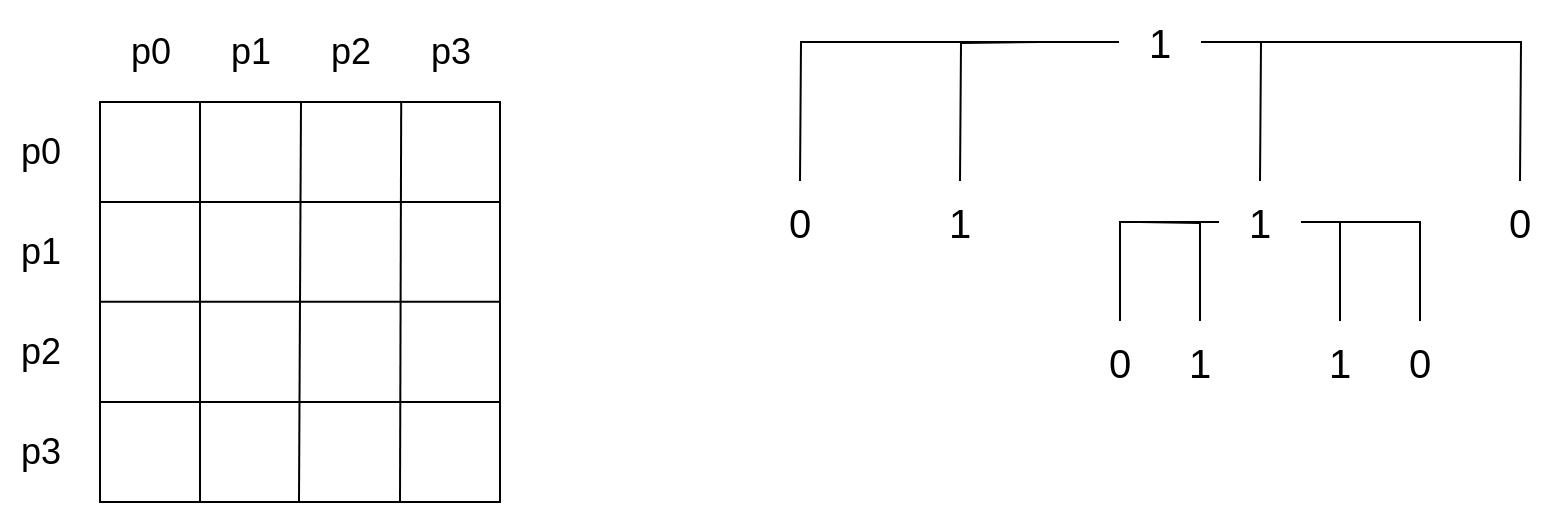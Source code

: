 <mxfile version="25.0.1">
  <diagram name="Page-1" id="Z6k4jW-QBUbc_f2WaPmU">
    <mxGraphModel dx="1388" dy="334" grid="1" gridSize="10" guides="1" tooltips="1" connect="1" arrows="1" fold="1" page="1" pageScale="1" pageWidth="850" pageHeight="1100" math="0" shadow="0">
      <root>
        <mxCell id="0" />
        <mxCell id="1" parent="0" />
        <mxCell id="xWaIrbfhw9UBgd3ar35P-1" value="" style="rounded=0;whiteSpace=wrap;html=1;" parent="1" vertex="1">
          <mxGeometry x="30" y="110" width="200" height="200" as="geometry" />
        </mxCell>
        <mxCell id="xWaIrbfhw9UBgd3ar35P-3" value="" style="endArrow=none;html=1;rounded=0;exitX=0.25;exitY=1;exitDx=0;exitDy=0;entryX=0.25;entryY=0;entryDx=0;entryDy=0;" parent="1" edge="1">
          <mxGeometry width="50" height="50" relative="1" as="geometry">
            <mxPoint x="80" y="310" as="sourcePoint" />
            <mxPoint x="80" y="110" as="targetPoint" />
          </mxGeometry>
        </mxCell>
        <mxCell id="xWaIrbfhw9UBgd3ar35P-5" value="" style="endArrow=none;html=1;rounded=0;exitX=0.797;exitY=1.002;exitDx=0;exitDy=0;entryX=0.25;entryY=0;entryDx=0;entryDy=0;exitPerimeter=0;" parent="1" edge="1">
          <mxGeometry width="50" height="50" relative="1" as="geometry">
            <mxPoint x="180.0" y="310" as="sourcePoint" />
            <mxPoint x="180.6" y="109.6" as="targetPoint" />
          </mxGeometry>
        </mxCell>
        <mxCell id="xWaIrbfhw9UBgd3ar35P-6" value="" style="endArrow=none;html=1;rounded=0;exitX=0.797;exitY=1.002;exitDx=0;exitDy=0;entryX=0.25;entryY=0;entryDx=0;entryDy=0;exitPerimeter=0;" parent="1" edge="1">
          <mxGeometry width="50" height="50" relative="1" as="geometry">
            <mxPoint x="129.5" y="310" as="sourcePoint" />
            <mxPoint x="130.5" y="110" as="targetPoint" />
          </mxGeometry>
        </mxCell>
        <mxCell id="xWaIrbfhw9UBgd3ar35P-8" value="" style="endArrow=none;html=1;rounded=0;exitX=0;exitY=0.25;exitDx=0;exitDy=0;entryX=1;entryY=0.25;entryDx=0;entryDy=0;" parent="1" source="xWaIrbfhw9UBgd3ar35P-1" target="xWaIrbfhw9UBgd3ar35P-1" edge="1">
          <mxGeometry width="50" height="50" relative="1" as="geometry">
            <mxPoint x="190.0" y="320" as="sourcePoint" />
            <mxPoint x="190.6" y="119.6" as="targetPoint" />
          </mxGeometry>
        </mxCell>
        <mxCell id="xWaIrbfhw9UBgd3ar35P-10" value="" style="endArrow=none;html=1;rounded=0;exitX=0;exitY=0.25;exitDx=0;exitDy=0;entryX=1;entryY=0.25;entryDx=0;entryDy=0;" parent="1" edge="1">
          <mxGeometry width="50" height="50" relative="1" as="geometry">
            <mxPoint x="30" y="209.83" as="sourcePoint" />
            <mxPoint x="230" y="209.83" as="targetPoint" />
          </mxGeometry>
        </mxCell>
        <mxCell id="xWaIrbfhw9UBgd3ar35P-11" value="" style="endArrow=none;html=1;rounded=0;exitX=0;exitY=0.25;exitDx=0;exitDy=0;entryX=1;entryY=0.25;entryDx=0;entryDy=0;" parent="1" edge="1">
          <mxGeometry width="50" height="50" relative="1" as="geometry">
            <mxPoint x="30" y="260" as="sourcePoint" />
            <mxPoint x="230" y="260" as="targetPoint" />
          </mxGeometry>
        </mxCell>
        <mxCell id="xWaIrbfhw9UBgd3ar35P-24" value="" style="shape=image;html=1;verticalAlign=top;verticalLabelPosition=bottom;labelBackgroundColor=#ffffff;imageAspect=0;aspect=fixed;image=https://cdn0.iconfinder.com/data/icons/phosphor-bold-vol-3-1/256/number-one-duotone-128.png" parent="1" vertex="1">
          <mxGeometry x="190" y="170" width="30" height="30" as="geometry" />
        </mxCell>
        <mxCell id="xWaIrbfhw9UBgd3ar35P-27" value="" style="shape=image;html=1;verticalAlign=top;verticalLabelPosition=bottom;labelBackgroundColor=#ffffff;imageAspect=0;aspect=fixed;image=https://cdn0.iconfinder.com/data/icons/phosphor-bold-vol-3-1/256/number-one-duotone-128.png" parent="1" vertex="1">
          <mxGeometry x="40" y="270" width="30" height="30" as="geometry" />
        </mxCell>
        <mxCell id="xWaIrbfhw9UBgd3ar35P-36" value="" style="shape=image;html=1;verticalAlign=top;verticalLabelPosition=bottom;labelBackgroundColor=#ffffff;imageAspect=0;aspect=fixed;image=https://cdn0.iconfinder.com/data/icons/phosphor-fill-vol-3/256/number-zero-fill-128.png" parent="1" vertex="1">
          <mxGeometry x="90" y="120" width="30" height="30" as="geometry" />
        </mxCell>
        <mxCell id="xWaIrbfhw9UBgd3ar35P-54" value="" style="shape=image;html=1;verticalAlign=top;verticalLabelPosition=bottom;labelBackgroundColor=#ffffff;imageAspect=0;aspect=fixed;image=https://cdn0.iconfinder.com/data/icons/phosphor-fill-vol-3/256/number-zero-fill-128.png" parent="1" vertex="1">
          <mxGeometry x="190" y="220" width="30" height="30" as="geometry" />
        </mxCell>
        <mxCell id="xWaIrbfhw9UBgd3ar35P-55" value="" style="shape=image;html=1;verticalAlign=top;verticalLabelPosition=bottom;labelBackgroundColor=#ffffff;imageAspect=0;aspect=fixed;image=https://cdn0.iconfinder.com/data/icons/phosphor-fill-vol-3/256/number-zero-fill-128.png" parent="1" vertex="1">
          <mxGeometry x="140" y="220" width="30" height="30" as="geometry" />
        </mxCell>
        <mxCell id="xWaIrbfhw9UBgd3ar35P-56" value="" style="shape=image;html=1;verticalAlign=top;verticalLabelPosition=bottom;labelBackgroundColor=#ffffff;imageAspect=0;aspect=fixed;image=https://cdn0.iconfinder.com/data/icons/phosphor-fill-vol-3/256/number-zero-fill-128.png" parent="1" vertex="1">
          <mxGeometry x="140" y="270" width="30" height="30" as="geometry" />
        </mxCell>
        <mxCell id="xWaIrbfhw9UBgd3ar35P-57" value="" style="shape=image;html=1;verticalAlign=top;verticalLabelPosition=bottom;labelBackgroundColor=#ffffff;imageAspect=0;aspect=fixed;image=https://cdn0.iconfinder.com/data/icons/phosphor-fill-vol-3/256/number-zero-fill-128.png" parent="1" vertex="1">
          <mxGeometry x="90" y="270" width="30" height="30" as="geometry" />
        </mxCell>
        <mxCell id="xWaIrbfhw9UBgd3ar35P-58" value="" style="shape=image;html=1;verticalAlign=top;verticalLabelPosition=bottom;labelBackgroundColor=#ffffff;imageAspect=0;aspect=fixed;image=https://cdn0.iconfinder.com/data/icons/phosphor-fill-vol-3/256/number-zero-fill-128.png" parent="1" vertex="1">
          <mxGeometry x="40" y="220" width="30" height="30" as="geometry" />
        </mxCell>
        <mxCell id="xWaIrbfhw9UBgd3ar35P-59" value="" style="shape=image;html=1;verticalAlign=top;verticalLabelPosition=bottom;labelBackgroundColor=#ffffff;imageAspect=0;aspect=fixed;image=https://cdn0.iconfinder.com/data/icons/phosphor-fill-vol-3/256/number-zero-fill-128.png" parent="1" vertex="1">
          <mxGeometry x="40" y="170" width="30" height="30" as="geometry" />
        </mxCell>
        <mxCell id="xWaIrbfhw9UBgd3ar35P-60" value="" style="shape=image;html=1;verticalAlign=top;verticalLabelPosition=bottom;labelBackgroundColor=#ffffff;imageAspect=0;aspect=fixed;image=https://cdn0.iconfinder.com/data/icons/phosphor-fill-vol-3/256/number-zero-fill-128.png" parent="1" vertex="1">
          <mxGeometry x="90" y="170" width="30" height="30" as="geometry" />
        </mxCell>
        <mxCell id="xWaIrbfhw9UBgd3ar35P-61" value="" style="shape=image;html=1;verticalAlign=top;verticalLabelPosition=bottom;labelBackgroundColor=#ffffff;imageAspect=0;aspect=fixed;image=https://cdn0.iconfinder.com/data/icons/phosphor-fill-vol-3/256/number-zero-fill-128.png" parent="1" vertex="1">
          <mxGeometry x="140" y="120" width="30" height="30" as="geometry" />
        </mxCell>
        <mxCell id="xWaIrbfhw9UBgd3ar35P-62" value="" style="shape=image;html=1;verticalAlign=top;verticalLabelPosition=bottom;labelBackgroundColor=#ffffff;imageAspect=0;aspect=fixed;image=https://cdn0.iconfinder.com/data/icons/phosphor-fill-vol-3/256/number-zero-fill-128.png" parent="1" vertex="1">
          <mxGeometry x="190" y="120" width="30" height="30" as="geometry" />
        </mxCell>
        <mxCell id="xWaIrbfhw9UBgd3ar35P-105" value="" style="shape=image;html=1;verticalAlign=top;verticalLabelPosition=bottom;labelBackgroundColor=#ffffff;imageAspect=0;aspect=fixed;image=https://cdn0.iconfinder.com/data/icons/phosphor-fill-vol-3/256/number-zero-fill-128.png" parent="1" vertex="1">
          <mxGeometry x="190" y="270" width="30" height="30" as="geometry" />
        </mxCell>
        <mxCell id="xWaIrbfhw9UBgd3ar35P-112" value="" style="shape=image;html=1;verticalAlign=top;verticalLabelPosition=bottom;labelBackgroundColor=#ffffff;imageAspect=0;aspect=fixed;image=https://cdn0.iconfinder.com/data/icons/phosphor-fill-vol-3/256/number-zero-fill-128.png" parent="1" vertex="1">
          <mxGeometry x="140" y="170" width="30" height="30" as="geometry" />
        </mxCell>
        <mxCell id="xWaIrbfhw9UBgd3ar35P-150" value="" style="edgeStyle=orthogonalEdgeStyle;rounded=0;orthogonalLoop=1;jettySize=auto;html=1;endArrow=none;startFill=0;" parent="1" source="xWaIrbfhw9UBgd3ar35P-128" edge="1">
          <mxGeometry relative="1" as="geometry">
            <mxPoint x="380" y="150" as="targetPoint" />
          </mxGeometry>
        </mxCell>
        <mxCell id="xWaIrbfhw9UBgd3ar35P-152" value="" style="edgeStyle=orthogonalEdgeStyle;rounded=0;orthogonalLoop=1;jettySize=auto;html=1;endArrow=none;startFill=0;" parent="1" edge="1">
          <mxGeometry relative="1" as="geometry">
            <mxPoint x="500" y="80.011" as="sourcePoint" />
            <mxPoint x="460" y="150" as="targetPoint" />
          </mxGeometry>
        </mxCell>
        <mxCell id="xWaIrbfhw9UBgd3ar35P-155" value="" style="edgeStyle=orthogonalEdgeStyle;rounded=0;orthogonalLoop=1;jettySize=auto;html=1;endArrow=none;startFill=0;" parent="1" source="xWaIrbfhw9UBgd3ar35P-128" edge="1">
          <mxGeometry relative="1" as="geometry">
            <mxPoint x="610" y="150" as="targetPoint" />
          </mxGeometry>
        </mxCell>
        <mxCell id="xWaIrbfhw9UBgd3ar35P-157" value="" style="edgeStyle=orthogonalEdgeStyle;rounded=0;orthogonalLoop=1;jettySize=auto;html=1;endArrow=none;startFill=0;" parent="1" source="xWaIrbfhw9UBgd3ar35P-128" edge="1">
          <mxGeometry relative="1" as="geometry">
            <mxPoint x="740" y="150" as="targetPoint" />
          </mxGeometry>
        </mxCell>
        <mxCell id="xWaIrbfhw9UBgd3ar35P-128" value="&lt;font style=&quot;font-size: 20px;&quot;&gt;1&lt;/font&gt;" style="rounded=0;whiteSpace=wrap;html=1;strokeColor=light-dark(#ffffff, #ededed);" parent="1" vertex="1">
          <mxGeometry x="540" y="60" width="40" height="40" as="geometry" />
        </mxCell>
        <mxCell id="inNP_qSnb0n2vG7X3Phf-1" value="&lt;font style=&quot;font-size: 18px;&quot;&gt;p0&lt;/font&gt;" style="text;html=1;align=center;verticalAlign=middle;resizable=0;points=[];autosize=1;strokeColor=none;fillColor=none;" vertex="1" parent="1">
          <mxGeometry x="35" y="70" width="40" height="30" as="geometry" />
        </mxCell>
        <mxCell id="inNP_qSnb0n2vG7X3Phf-2" value="&lt;font style=&quot;font-size: 18px;&quot;&gt;p1&lt;/font&gt;" style="text;html=1;align=center;verticalAlign=middle;resizable=0;points=[];autosize=1;strokeColor=none;fillColor=none;" vertex="1" parent="1">
          <mxGeometry x="85" y="70" width="40" height="30" as="geometry" />
        </mxCell>
        <mxCell id="inNP_qSnb0n2vG7X3Phf-3" value="&lt;font style=&quot;font-size: 18px;&quot;&gt;p2&lt;/font&gt;" style="text;html=1;align=center;verticalAlign=middle;resizable=0;points=[];autosize=1;strokeColor=none;fillColor=none;" vertex="1" parent="1">
          <mxGeometry x="135" y="70" width="40" height="30" as="geometry" />
        </mxCell>
        <mxCell id="inNP_qSnb0n2vG7X3Phf-4" value="&lt;font style=&quot;font-size: 18px;&quot;&gt;p3&lt;/font&gt;" style="text;html=1;align=center;verticalAlign=middle;resizable=0;points=[];autosize=1;strokeColor=none;fillColor=none;" vertex="1" parent="1">
          <mxGeometry x="185" y="70" width="40" height="30" as="geometry" />
        </mxCell>
        <mxCell id="inNP_qSnb0n2vG7X3Phf-5" value="&lt;font style=&quot;font-size: 18px;&quot;&gt;p0&lt;/font&gt;" style="text;html=1;align=center;verticalAlign=middle;resizable=0;points=[];autosize=1;strokeColor=none;fillColor=none;" vertex="1" parent="1">
          <mxGeometry x="-20" y="120" width="40" height="30" as="geometry" />
        </mxCell>
        <mxCell id="inNP_qSnb0n2vG7X3Phf-8" value="&lt;font style=&quot;font-size: 18px;&quot;&gt;p1&lt;/font&gt;" style="text;html=1;align=center;verticalAlign=middle;resizable=0;points=[];autosize=1;strokeColor=none;fillColor=none;" vertex="1" parent="1">
          <mxGeometry x="-20" y="170" width="40" height="30" as="geometry" />
        </mxCell>
        <mxCell id="inNP_qSnb0n2vG7X3Phf-11" value="&lt;font style=&quot;font-size: 18px;&quot;&gt;p2&lt;/font&gt;" style="text;html=1;align=center;verticalAlign=middle;resizable=0;points=[];autosize=1;strokeColor=none;fillColor=none;" vertex="1" parent="1">
          <mxGeometry x="-20" y="220" width="40" height="30" as="geometry" />
        </mxCell>
        <mxCell id="inNP_qSnb0n2vG7X3Phf-12" value="&lt;font style=&quot;font-size: 18px;&quot;&gt;p3&lt;/font&gt;" style="text;html=1;align=center;verticalAlign=middle;resizable=0;points=[];autosize=1;strokeColor=none;fillColor=none;" vertex="1" parent="1">
          <mxGeometry x="-20" y="270" width="40" height="30" as="geometry" />
        </mxCell>
        <mxCell id="inNP_qSnb0n2vG7X3Phf-13" value="" style="shape=image;html=1;verticalAlign=top;verticalLabelPosition=bottom;labelBackgroundColor=#ffffff;imageAspect=0;aspect=fixed;image=https://cdn0.iconfinder.com/data/icons/phosphor-fill-vol-3/256/number-zero-fill-128.png" vertex="1" parent="1">
          <mxGeometry x="90" y="220" width="30" height="30" as="geometry" />
        </mxCell>
        <mxCell id="inNP_qSnb0n2vG7X3Phf-14" value="" style="shape=image;html=1;verticalAlign=top;verticalLabelPosition=bottom;labelBackgroundColor=#ffffff;imageAspect=0;aspect=fixed;image=https://cdn0.iconfinder.com/data/icons/phosphor-fill-vol-3/256/number-zero-fill-128.png" vertex="1" parent="1">
          <mxGeometry x="40" y="120" width="30" height="30" as="geometry" />
        </mxCell>
        <mxCell id="inNP_qSnb0n2vG7X3Phf-21" value="&lt;font style=&quot;font-size: 20px;&quot;&gt;1&lt;/font&gt;" style="rounded=0;whiteSpace=wrap;html=1;strokeColor=light-dark(#ffffff, #ededed);" vertex="1" parent="1">
          <mxGeometry x="440" y="150" width="40" height="40" as="geometry" />
        </mxCell>
        <mxCell id="inNP_qSnb0n2vG7X3Phf-22" value="&lt;font style=&quot;font-size: 20px;&quot;&gt;1&lt;/font&gt;" style="rounded=0;whiteSpace=wrap;html=1;strokeColor=light-dark(#ffffff, #ededed);" vertex="1" parent="1">
          <mxGeometry x="590" y="150" width="40" height="40" as="geometry" />
        </mxCell>
        <mxCell id="inNP_qSnb0n2vG7X3Phf-26" value="&lt;font style=&quot;font-size: 20px;&quot;&gt;0&lt;/font&gt;" style="rounded=0;whiteSpace=wrap;html=1;strokeColor=light-dark(#ffffff, #ededed);" vertex="1" parent="1">
          <mxGeometry x="720" y="150" width="40" height="40" as="geometry" />
        </mxCell>
        <mxCell id="inNP_qSnb0n2vG7X3Phf-28" value="&lt;font style=&quot;font-size: 20px;&quot;&gt;0&lt;/font&gt;" style="rounded=0;whiteSpace=wrap;html=1;strokeColor=light-dark(#ffffff, #ededed);" vertex="1" parent="1">
          <mxGeometry x="360" y="150" width="40" height="40" as="geometry" />
        </mxCell>
        <mxCell id="inNP_qSnb0n2vG7X3Phf-44" value="" style="edgeStyle=orthogonalEdgeStyle;rounded=0;orthogonalLoop=1;jettySize=auto;html=1;endArrow=none;startFill=0;entryX=0.5;entryY=0;entryDx=0;entryDy=0;" edge="1" source="inNP_qSnb0n2vG7X3Phf-48" parent="1" target="inNP_qSnb0n2vG7X3Phf-52">
          <mxGeometry relative="1" as="geometry">
            <mxPoint x="430" y="240" as="targetPoint" />
          </mxGeometry>
        </mxCell>
        <mxCell id="inNP_qSnb0n2vG7X3Phf-45" value="" style="edgeStyle=orthogonalEdgeStyle;rounded=0;orthogonalLoop=1;jettySize=auto;html=1;endArrow=none;startFill=0;entryX=0.5;entryY=0;entryDx=0;entryDy=0;" edge="1" parent="1" target="inNP_qSnb0n2vG7X3Phf-49">
          <mxGeometry relative="1" as="geometry">
            <mxPoint x="550" y="170.011" as="sourcePoint" />
            <mxPoint x="510" y="240" as="targetPoint" />
          </mxGeometry>
        </mxCell>
        <mxCell id="inNP_qSnb0n2vG7X3Phf-46" value="" style="edgeStyle=orthogonalEdgeStyle;rounded=0;orthogonalLoop=1;jettySize=auto;html=1;endArrow=none;startFill=0;entryX=0.5;entryY=0;entryDx=0;entryDy=0;" edge="1" source="inNP_qSnb0n2vG7X3Phf-48" parent="1" target="inNP_qSnb0n2vG7X3Phf-50">
          <mxGeometry relative="1" as="geometry">
            <mxPoint x="660" y="240" as="targetPoint" />
            <Array as="points">
              <mxPoint x="650" y="170" />
              <mxPoint x="650" y="220" />
            </Array>
          </mxGeometry>
        </mxCell>
        <mxCell id="inNP_qSnb0n2vG7X3Phf-47" value="" style="edgeStyle=orthogonalEdgeStyle;rounded=0;orthogonalLoop=1;jettySize=auto;html=1;endArrow=none;startFill=0;entryX=0.5;entryY=0;entryDx=0;entryDy=0;" edge="1" source="inNP_qSnb0n2vG7X3Phf-48" parent="1" target="inNP_qSnb0n2vG7X3Phf-51">
          <mxGeometry relative="1" as="geometry">
            <mxPoint x="790" y="240" as="targetPoint" />
          </mxGeometry>
        </mxCell>
        <mxCell id="inNP_qSnb0n2vG7X3Phf-48" value="&lt;font style=&quot;font-size: 20px;&quot;&gt;1&lt;/font&gt;" style="rounded=0;whiteSpace=wrap;html=1;strokeColor=light-dark(#ffffff, #ededed);" vertex="1" parent="1">
          <mxGeometry x="590" y="150" width="40" height="40" as="geometry" />
        </mxCell>
        <mxCell id="inNP_qSnb0n2vG7X3Phf-49" value="&lt;font style=&quot;font-size: 20px;&quot;&gt;1&lt;/font&gt;" style="rounded=0;whiteSpace=wrap;html=1;strokeColor=light-dark(#ffffff, #ededed);" vertex="1" parent="1">
          <mxGeometry x="560" y="220" width="40" height="40" as="geometry" />
        </mxCell>
        <mxCell id="inNP_qSnb0n2vG7X3Phf-50" value="&lt;font style=&quot;font-size: 20px;&quot;&gt;1&lt;/font&gt;" style="rounded=0;whiteSpace=wrap;html=1;strokeColor=light-dark(#ffffff, #ededed);" vertex="1" parent="1">
          <mxGeometry x="630" y="220" width="40" height="40" as="geometry" />
        </mxCell>
        <mxCell id="inNP_qSnb0n2vG7X3Phf-51" value="&lt;font style=&quot;font-size: 20px;&quot;&gt;0&lt;/font&gt;" style="rounded=0;whiteSpace=wrap;html=1;strokeColor=light-dark(#ffffff, #ededed);" vertex="1" parent="1">
          <mxGeometry x="670" y="220" width="40" height="40" as="geometry" />
        </mxCell>
        <mxCell id="inNP_qSnb0n2vG7X3Phf-52" value="&lt;font style=&quot;font-size: 20px;&quot;&gt;0&lt;/font&gt;" style="rounded=0;whiteSpace=wrap;html=1;strokeColor=light-dark(#ffffff, #ededed);" vertex="1" parent="1">
          <mxGeometry x="520" y="220" width="40" height="40" as="geometry" />
        </mxCell>
      </root>
    </mxGraphModel>
  </diagram>
</mxfile>
